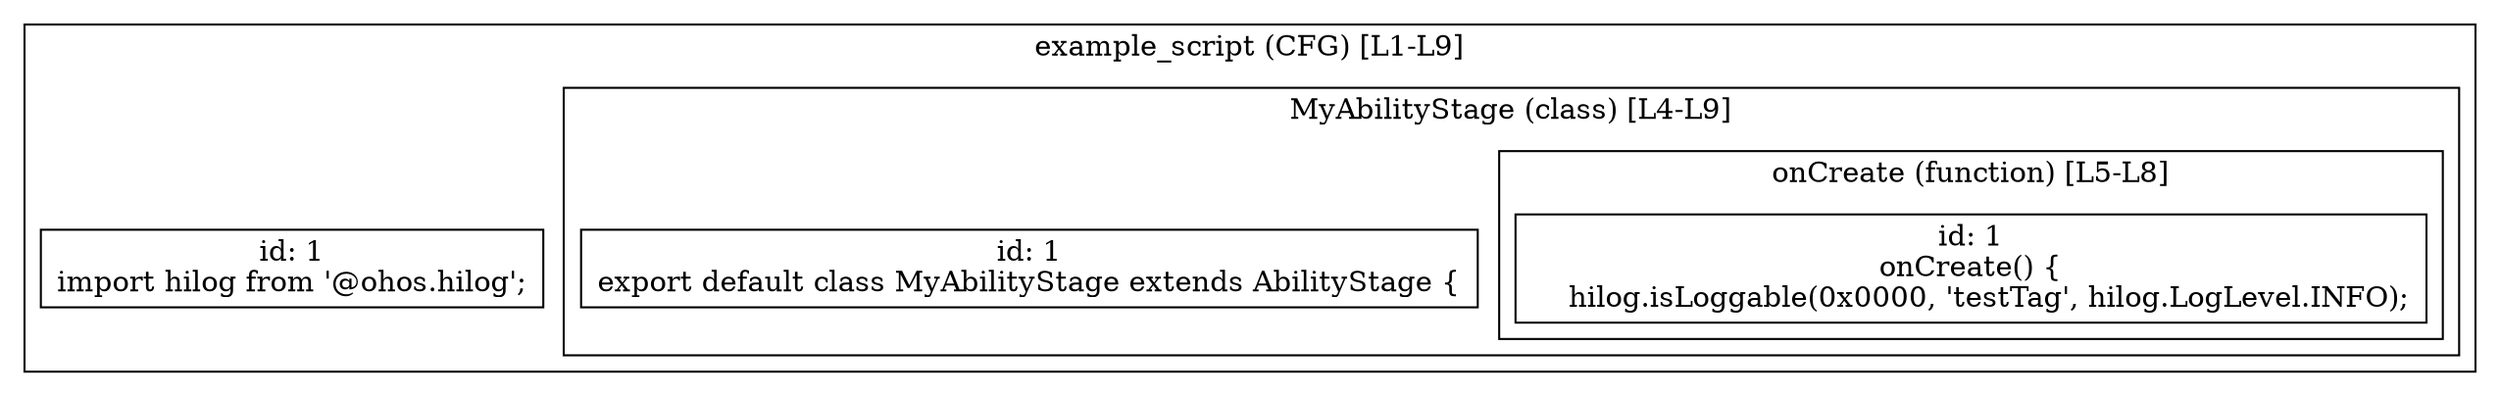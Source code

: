 digraph "124.ts" {
  subgraph "cluster_1" {
    label="example_script (CFG) [L1-L9]";
    node_1_1 [label="id: 1\nimport hilog from '@ohos.hilog';", shape=box];
  subgraph "cluster_2" {
    label="MyAbilityStage (class) [L4-L9]";
    node_2_1 [label="id: 1\nexport default class MyAbilityStage extends AbilityStage {", shape=box];
  subgraph "cluster_3" {
    label="onCreate (function) [L5-L8]";
    node_3_1 [label="id: 1\nonCreate() {
    hilog.isLoggable(0x0000, 'testTag', hilog.LogLevel.INFO);", shape=box];
  }
  }
  }
}